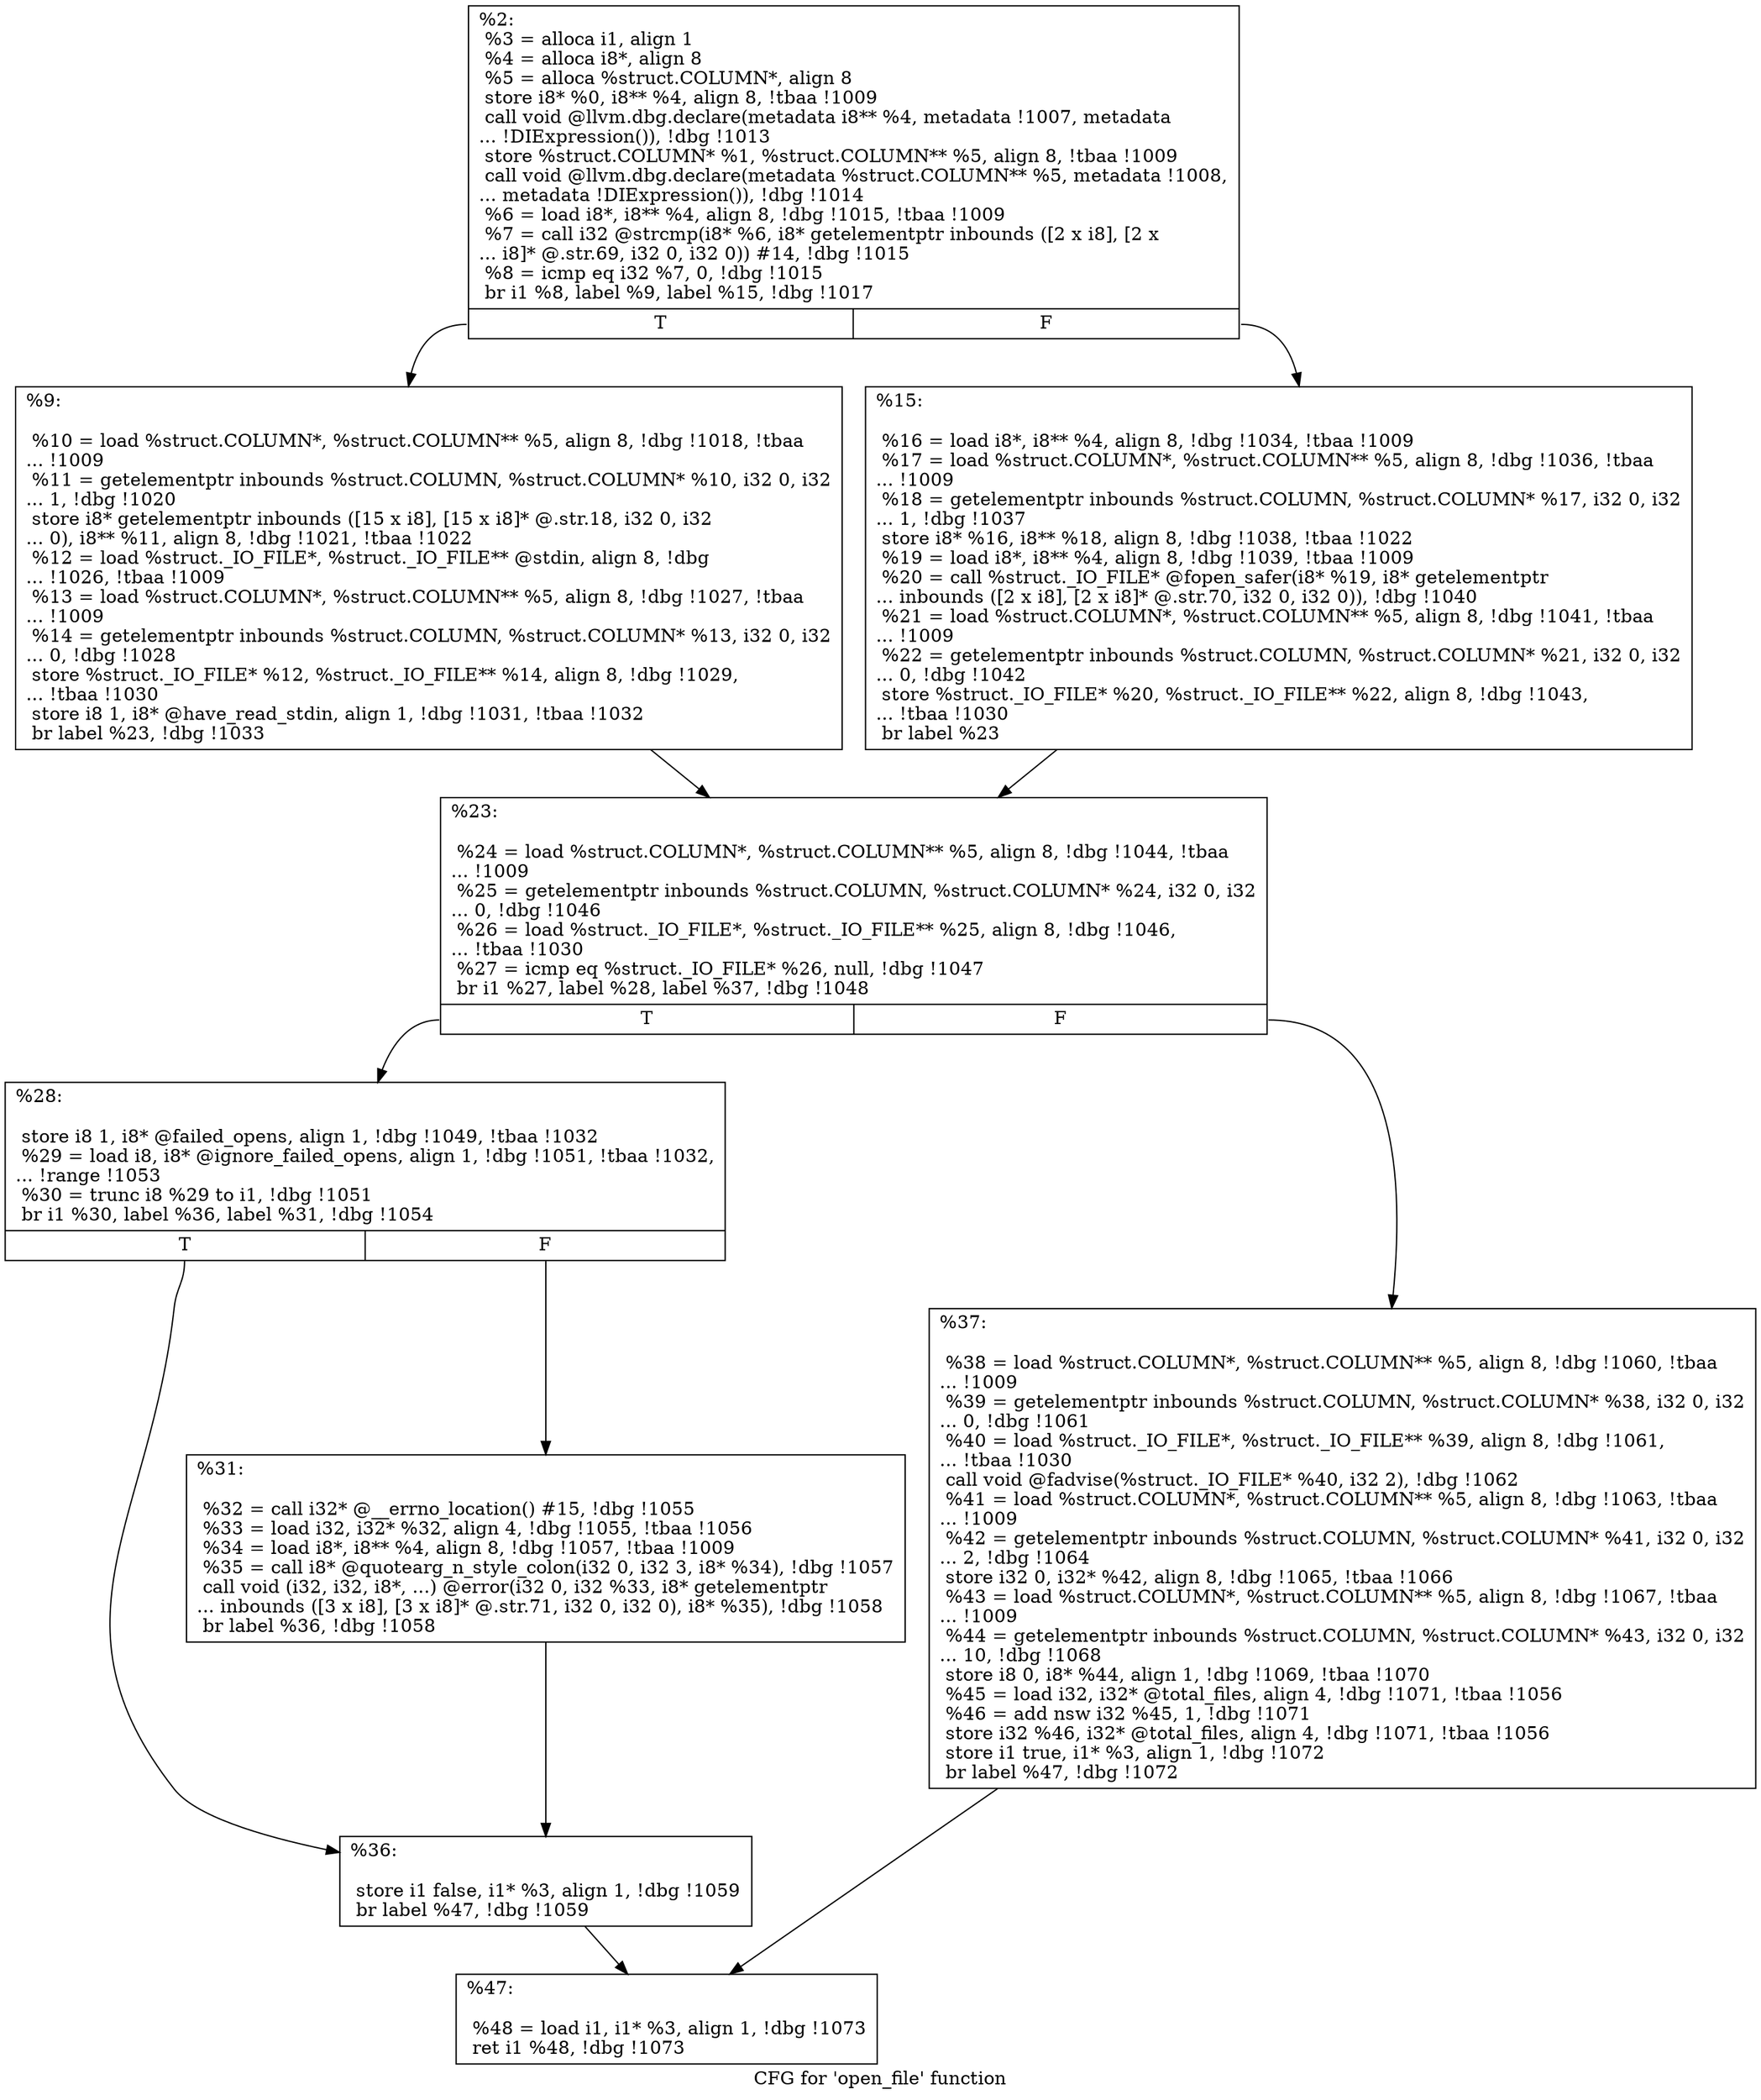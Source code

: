 digraph "CFG for 'open_file' function" {
	label="CFG for 'open_file' function";

	Node0x168bb00 [shape=record,label="{%2:\l  %3 = alloca i1, align 1\l  %4 = alloca i8*, align 8\l  %5 = alloca %struct.COLUMN*, align 8\l  store i8* %0, i8** %4, align 8, !tbaa !1009\l  call void @llvm.dbg.declare(metadata i8** %4, metadata !1007, metadata\l... !DIExpression()), !dbg !1013\l  store %struct.COLUMN* %1, %struct.COLUMN** %5, align 8, !tbaa !1009\l  call void @llvm.dbg.declare(metadata %struct.COLUMN** %5, metadata !1008,\l... metadata !DIExpression()), !dbg !1014\l  %6 = load i8*, i8** %4, align 8, !dbg !1015, !tbaa !1009\l  %7 = call i32 @strcmp(i8* %6, i8* getelementptr inbounds ([2 x i8], [2 x\l... i8]* @.str.69, i32 0, i32 0)) #14, !dbg !1015\l  %8 = icmp eq i32 %7, 0, !dbg !1015\l  br i1 %8, label %9, label %15, !dbg !1017\l|{<s0>T|<s1>F}}"];
	Node0x168bb00:s0 -> Node0x168bb50;
	Node0x168bb00:s1 -> Node0x168bba0;
	Node0x168bb50 [shape=record,label="{%9:\l\l  %10 = load %struct.COLUMN*, %struct.COLUMN** %5, align 8, !dbg !1018, !tbaa\l... !1009\l  %11 = getelementptr inbounds %struct.COLUMN, %struct.COLUMN* %10, i32 0, i32\l... 1, !dbg !1020\l  store i8* getelementptr inbounds ([15 x i8], [15 x i8]* @.str.18, i32 0, i32\l... 0), i8** %11, align 8, !dbg !1021, !tbaa !1022\l  %12 = load %struct._IO_FILE*, %struct._IO_FILE** @stdin, align 8, !dbg\l... !1026, !tbaa !1009\l  %13 = load %struct.COLUMN*, %struct.COLUMN** %5, align 8, !dbg !1027, !tbaa\l... !1009\l  %14 = getelementptr inbounds %struct.COLUMN, %struct.COLUMN* %13, i32 0, i32\l... 0, !dbg !1028\l  store %struct._IO_FILE* %12, %struct._IO_FILE** %14, align 8, !dbg !1029,\l... !tbaa !1030\l  store i8 1, i8* @have_read_stdin, align 1, !dbg !1031, !tbaa !1032\l  br label %23, !dbg !1033\l}"];
	Node0x168bb50 -> Node0x168bbf0;
	Node0x168bba0 [shape=record,label="{%15:\l\l  %16 = load i8*, i8** %4, align 8, !dbg !1034, !tbaa !1009\l  %17 = load %struct.COLUMN*, %struct.COLUMN** %5, align 8, !dbg !1036, !tbaa\l... !1009\l  %18 = getelementptr inbounds %struct.COLUMN, %struct.COLUMN* %17, i32 0, i32\l... 1, !dbg !1037\l  store i8* %16, i8** %18, align 8, !dbg !1038, !tbaa !1022\l  %19 = load i8*, i8** %4, align 8, !dbg !1039, !tbaa !1009\l  %20 = call %struct._IO_FILE* @fopen_safer(i8* %19, i8* getelementptr\l... inbounds ([2 x i8], [2 x i8]* @.str.70, i32 0, i32 0)), !dbg !1040\l  %21 = load %struct.COLUMN*, %struct.COLUMN** %5, align 8, !dbg !1041, !tbaa\l... !1009\l  %22 = getelementptr inbounds %struct.COLUMN, %struct.COLUMN* %21, i32 0, i32\l... 0, !dbg !1042\l  store %struct._IO_FILE* %20, %struct._IO_FILE** %22, align 8, !dbg !1043,\l... !tbaa !1030\l  br label %23\l}"];
	Node0x168bba0 -> Node0x168bbf0;
	Node0x168bbf0 [shape=record,label="{%23:\l\l  %24 = load %struct.COLUMN*, %struct.COLUMN** %5, align 8, !dbg !1044, !tbaa\l... !1009\l  %25 = getelementptr inbounds %struct.COLUMN, %struct.COLUMN* %24, i32 0, i32\l... 0, !dbg !1046\l  %26 = load %struct._IO_FILE*, %struct._IO_FILE** %25, align 8, !dbg !1046,\l... !tbaa !1030\l  %27 = icmp eq %struct._IO_FILE* %26, null, !dbg !1047\l  br i1 %27, label %28, label %37, !dbg !1048\l|{<s0>T|<s1>F}}"];
	Node0x168bbf0:s0 -> Node0x168bc40;
	Node0x168bbf0:s1 -> Node0x168bd30;
	Node0x168bc40 [shape=record,label="{%28:\l\l  store i8 1, i8* @failed_opens, align 1, !dbg !1049, !tbaa !1032\l  %29 = load i8, i8* @ignore_failed_opens, align 1, !dbg !1051, !tbaa !1032,\l... !range !1053\l  %30 = trunc i8 %29 to i1, !dbg !1051\l  br i1 %30, label %36, label %31, !dbg !1054\l|{<s0>T|<s1>F}}"];
	Node0x168bc40:s0 -> Node0x168bce0;
	Node0x168bc40:s1 -> Node0x168bc90;
	Node0x168bc90 [shape=record,label="{%31:\l\l  %32 = call i32* @__errno_location() #15, !dbg !1055\l  %33 = load i32, i32* %32, align 4, !dbg !1055, !tbaa !1056\l  %34 = load i8*, i8** %4, align 8, !dbg !1057, !tbaa !1009\l  %35 = call i8* @quotearg_n_style_colon(i32 0, i32 3, i8* %34), !dbg !1057\l  call void (i32, i32, i8*, ...) @error(i32 0, i32 %33, i8* getelementptr\l... inbounds ([3 x i8], [3 x i8]* @.str.71, i32 0, i32 0), i8* %35), !dbg !1058\l  br label %36, !dbg !1058\l}"];
	Node0x168bc90 -> Node0x168bce0;
	Node0x168bce0 [shape=record,label="{%36:\l\l  store i1 false, i1* %3, align 1, !dbg !1059\l  br label %47, !dbg !1059\l}"];
	Node0x168bce0 -> Node0x168bd80;
	Node0x168bd30 [shape=record,label="{%37:\l\l  %38 = load %struct.COLUMN*, %struct.COLUMN** %5, align 8, !dbg !1060, !tbaa\l... !1009\l  %39 = getelementptr inbounds %struct.COLUMN, %struct.COLUMN* %38, i32 0, i32\l... 0, !dbg !1061\l  %40 = load %struct._IO_FILE*, %struct._IO_FILE** %39, align 8, !dbg !1061,\l... !tbaa !1030\l  call void @fadvise(%struct._IO_FILE* %40, i32 2), !dbg !1062\l  %41 = load %struct.COLUMN*, %struct.COLUMN** %5, align 8, !dbg !1063, !tbaa\l... !1009\l  %42 = getelementptr inbounds %struct.COLUMN, %struct.COLUMN* %41, i32 0, i32\l... 2, !dbg !1064\l  store i32 0, i32* %42, align 8, !dbg !1065, !tbaa !1066\l  %43 = load %struct.COLUMN*, %struct.COLUMN** %5, align 8, !dbg !1067, !tbaa\l... !1009\l  %44 = getelementptr inbounds %struct.COLUMN, %struct.COLUMN* %43, i32 0, i32\l... 10, !dbg !1068\l  store i8 0, i8* %44, align 1, !dbg !1069, !tbaa !1070\l  %45 = load i32, i32* @total_files, align 4, !dbg !1071, !tbaa !1056\l  %46 = add nsw i32 %45, 1, !dbg !1071\l  store i32 %46, i32* @total_files, align 4, !dbg !1071, !tbaa !1056\l  store i1 true, i1* %3, align 1, !dbg !1072\l  br label %47, !dbg !1072\l}"];
	Node0x168bd30 -> Node0x168bd80;
	Node0x168bd80 [shape=record,label="{%47:\l\l  %48 = load i1, i1* %3, align 1, !dbg !1073\l  ret i1 %48, !dbg !1073\l}"];
}
